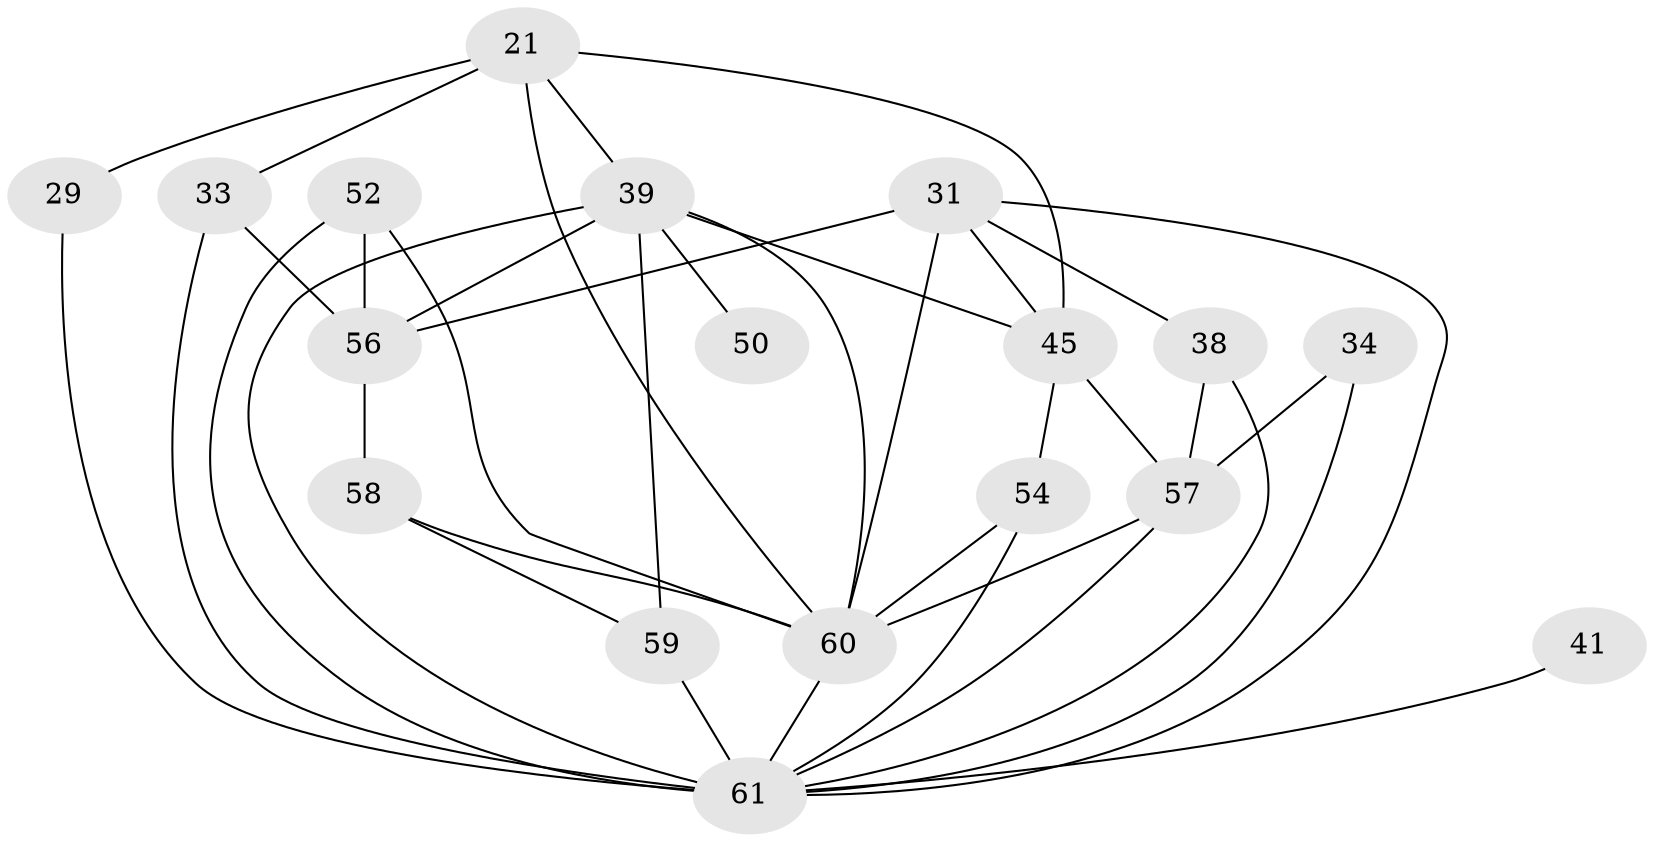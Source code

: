 // original degree distribution, {3: 0.29508196721311475, 5: 0.2459016393442623, 4: 0.3114754098360656, 6: 0.06557377049180328, 2: 0.06557377049180328, 7: 0.01639344262295082}
// Generated by graph-tools (version 1.1) at 2025/55/03/04/25 21:55:19]
// undirected, 18 vertices, 38 edges
graph export_dot {
graph [start="1"]
  node [color=gray90,style=filled];
  21 [super="+19"];
  29;
  31 [super="+11"];
  33;
  34;
  38;
  39 [super="+7+26+18"];
  41;
  45 [super="+2+35+17"];
  50;
  52 [super="+36+30"];
  54;
  56 [super="+8+20+55"];
  57 [super="+44+51+43"];
  58;
  59 [super="+32"];
  60 [super="+48+53"];
  61 [super="+47+49+46"];
  21 -- 60 [weight=2];
  21 -- 29 [weight=2];
  21 -- 33 [weight=2];
  21 -- 45 [weight=2];
  21 -- 39;
  29 -- 61;
  31 -- 56;
  31 -- 61 [weight=2];
  31 -- 60 [weight=2];
  31 -- 45;
  31 -- 38 [weight=2];
  33 -- 56;
  33 -- 61;
  34 -- 57;
  34 -- 61;
  38 -- 61;
  38 -- 57 [weight=3];
  39 -- 45 [weight=2];
  39 -- 50 [weight=2];
  39 -- 56 [weight=4];
  39 -- 60 [weight=2];
  39 -- 59 [weight=3];
  39 -- 61 [weight=7];
  41 -- 61 [weight=3];
  45 -- 54;
  45 -- 57 [weight=4];
  52 -- 56 [weight=2];
  52 -- 60;
  52 -- 61 [weight=3];
  54 -- 61 [weight=2];
  54 -- 60;
  56 -- 58;
  57 -- 61 [weight=6];
  57 -- 60;
  58 -- 60;
  58 -- 59;
  59 -- 61 [weight=4];
  60 -- 61;
}
